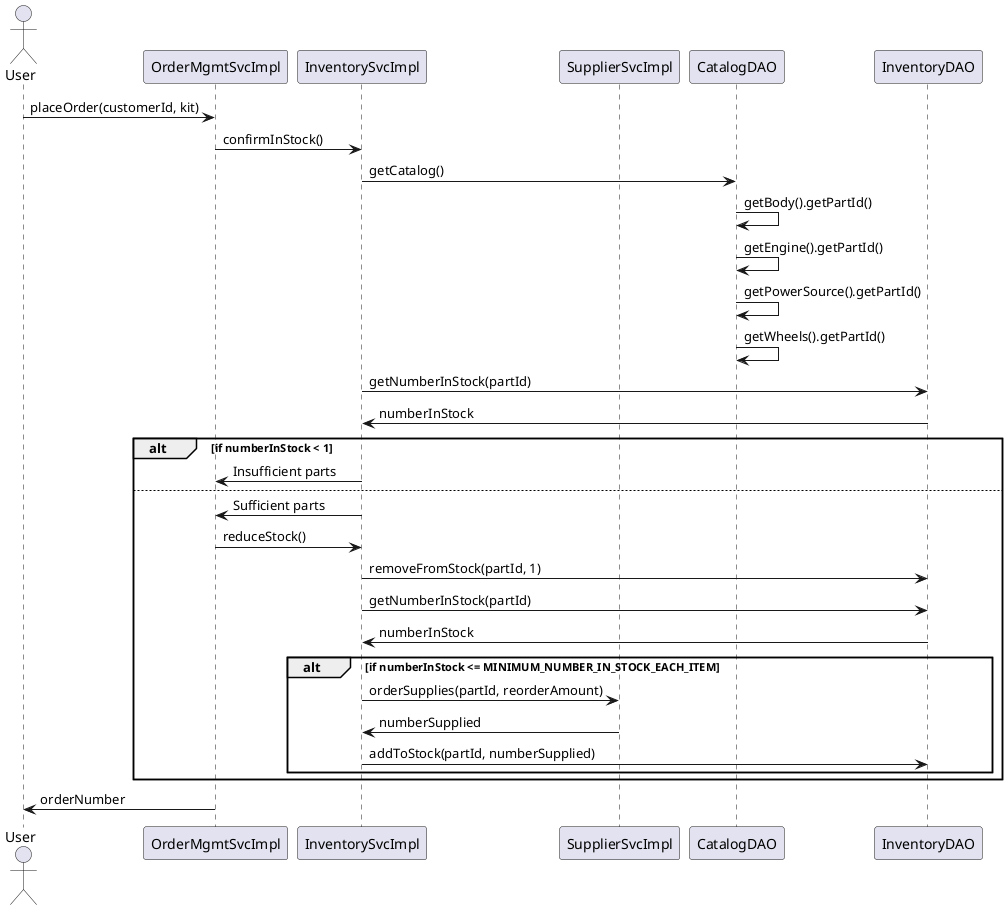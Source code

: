 
@startuml
actor User
participant "OrderMgmtSvcImpl" as OrderService
participant "InventorySvcImpl" as InventoryService
participant "SupplierSvcImpl" as SupplierService
participant "CatalogDAO" as CatalogDAO

User -> OrderService: placeOrder(customerId, kit)
OrderService -> InventoryService: confirmInStock()
InventoryService -> CatalogDAO: getCatalog()
CatalogDAO -> CatalogDAO: getBody().getPartId()
CatalogDAO -> CatalogDAO: getEngine().getPartId()
CatalogDAO -> CatalogDAO: getPowerSource().getPartId()
CatalogDAO -> CatalogDAO: getWheels().getPartId()

InventoryService -> InventoryDAO: getNumberInStock(partId)
InventoryDAO -> InventoryService: numberInStock

alt if numberInStock < 1
    InventoryService -> OrderService: Insufficient parts
else
    InventoryService -> OrderService: Sufficient parts
    OrderService -> InventoryService: reduceStock()
    InventoryService -> InventoryDAO: removeFromStock(partId, 1)
    InventoryService -> InventoryDAO: getNumberInStock(partId)
    InventoryDAO -> InventoryService: numberInStock
    
    alt if numberInStock <= MINIMUM_NUMBER_IN_STOCK_EACH_ITEM
        InventoryService -> SupplierService: orderSupplies(partId, reorderAmount)
        SupplierService -> InventoryService: numberSupplied
        InventoryService -> InventoryDAO: addToStock(partId, numberSupplied)
    end
end

OrderService -> User: orderNumber
@enduml
